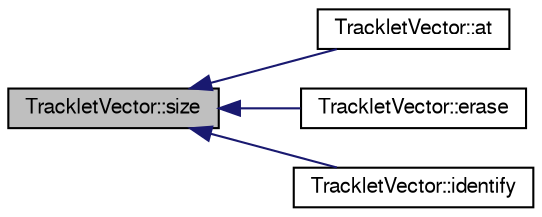 digraph "TrackletVector::size"
{
  bgcolor="transparent";
  edge [fontname="FreeSans",fontsize="10",labelfontname="FreeSans",labelfontsize="10"];
  node [fontname="FreeSans",fontsize="10",shape=record];
  rankdir="LR";
  Node1 [label="TrackletVector::size",height=0.2,width=0.4,color="black", fillcolor="grey75", style="filled" fontcolor="black"];
  Node1 -> Node2 [dir="back",color="midnightblue",fontsize="10",style="solid",fontname="FreeSans"];
  Node2 [label="TrackletVector::at",height=0.2,width=0.4,color="black",URL="$d5/dba/classTrackletVector.html#a75ea262649e91c4e19dd484ad3b5450c"];
  Node1 -> Node3 [dir="back",color="midnightblue",fontsize="10",style="solid",fontname="FreeSans"];
  Node3 [label="TrackletVector::erase",height=0.2,width=0.4,color="black",URL="$d5/dba/classTrackletVector.html#aba726023f8edd2a549c3e8e42de243a9"];
  Node1 -> Node4 [dir="back",color="midnightblue",fontsize="10",style="solid",fontname="FreeSans"];
  Node4 [label="TrackletVector::identify",height=0.2,width=0.4,color="black",URL="$d5/dba/classTrackletVector.html#a78a8b2bb5528941b30cc4753aaa85dd3"];
}
